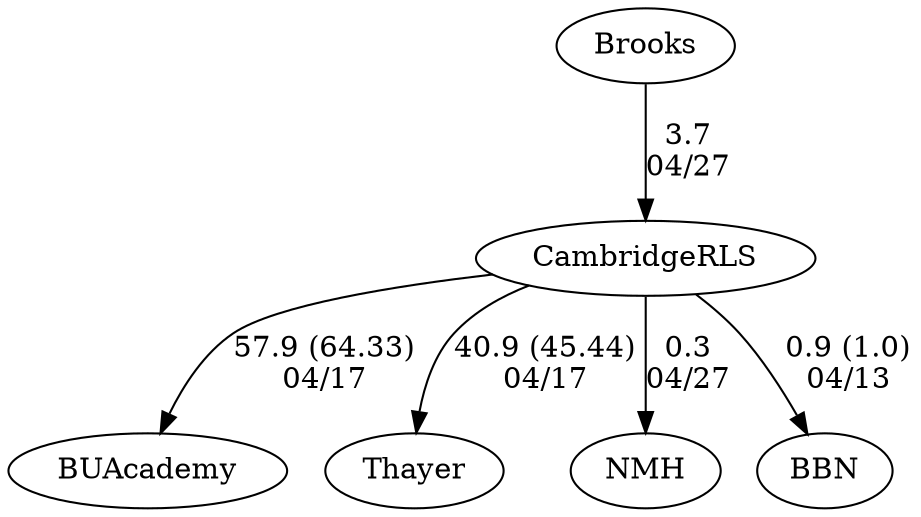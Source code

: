 digraph boys1foursCambridgeRLS {BUAcademy [URL="boys1foursCambridgeRLSBUAcademy.html"];Brooks [URL="boys1foursCambridgeRLSBrooks.html"];Thayer [URL="boys1foursCambridgeRLSThayer.html"];NMH [URL="boys1foursCambridgeRLSNMH.html"];BBN [URL="boys1foursCambridgeRLSBBN.html"];CambridgeRLS [URL="boys1foursCambridgeRLSCambridgeRLS.html"];CambridgeRLS -> BBN[label="0.9 (1.0)
04/13", weight="100", tooltip="NEIRA Boys & Girls Fours,BB&N CRLS			
Distance: 1350 M Conditions: Crossing tail wind at the start, to crossing head wind in last 1/3. Conmditions varoed durig the day Comments: A good day for all racers lining up in a crossing tail wind at the start.
None", URL="https://www.row2k.com/results/resultspage.cfm?UID=F2BDD2379584CF678DC6C30959529211&cat=5", random="random"]; 
CambridgeRLS -> Thayer[label="40.9 (45.44)
04/17", weight="60", tooltip="NEIRA Boys Fours,CRLS vs Thayer Academy, BU Academy			
Distance: 1350 Conditions: Cross headwind for first 2/3 of race, mellowing out in the last 1/3. Comments: Thanks to BU Academy for joining, and thanks to Thayer for making the trip. Excellent effort from all crews.
None", URL="https://www.row2k.com/results/resultspage.cfm?UID=5AC13C0A039EE6AFC8E97E47C247F44E&cat=1", random="random"]; 
CambridgeRLS -> BUAcademy[label="57.9 (64.33)
04/17", weight="43", tooltip="NEIRA Boys Fours,CRLS vs Thayer Academy, BU Academy			
Distance: 1350 Conditions: Cross headwind for first 2/3 of race, mellowing out in the last 1/3. Comments: Thanks to BU Academy for joining, and thanks to Thayer for making the trip. Excellent effort from all crews.
None", URL="https://www.row2k.com/results/resultspage.cfm?UID=5AC13C0A039EE6AFC8E97E47C247F44E&cat=1", random="random"]; 
Brooks -> CambridgeRLS[label="3.7
04/27", weight="97", tooltip="NEIRA Boys & Girls Fours,Brooks vs NMH, Middlesex and CRLS			
Distance: 1500m Conditions: Conditions evolved from a slight headwind with flat water to a 12-15 mph cross headwind with significant chop in the middle 500m. Races were 4-3-2-1-5. Times should bet be compared between events. Comments: Thank you to our guests for our first bog day using the new facility! Good luck this season and hope to see you at NEIRAs.
None", URL="https://www.row2k.com/results/resultspage.cfm?UID=DA7A1EFD458CB4B765258C3FD9635963&cat=5", random="random"]; 
CambridgeRLS -> NMH[label="0.3
04/27", weight="100", tooltip="NEIRA Boys & Girls Fours,Brooks vs NMH, Middlesex and CRLS			
Distance: 1500m Conditions: Conditions evolved from a slight headwind with flat water to a 12-15 mph cross headwind with significant chop in the middle 500m. Races were 4-3-2-1-5. Times should bet be compared between events. Comments: Thank you to our guests for our first bog day using the new facility! Good luck this season and hope to see you at NEIRAs.
None", URL="https://www.row2k.com/results/resultspage.cfm?UID=DA7A1EFD458CB4B765258C3FD9635963&cat=5", random="random"]}